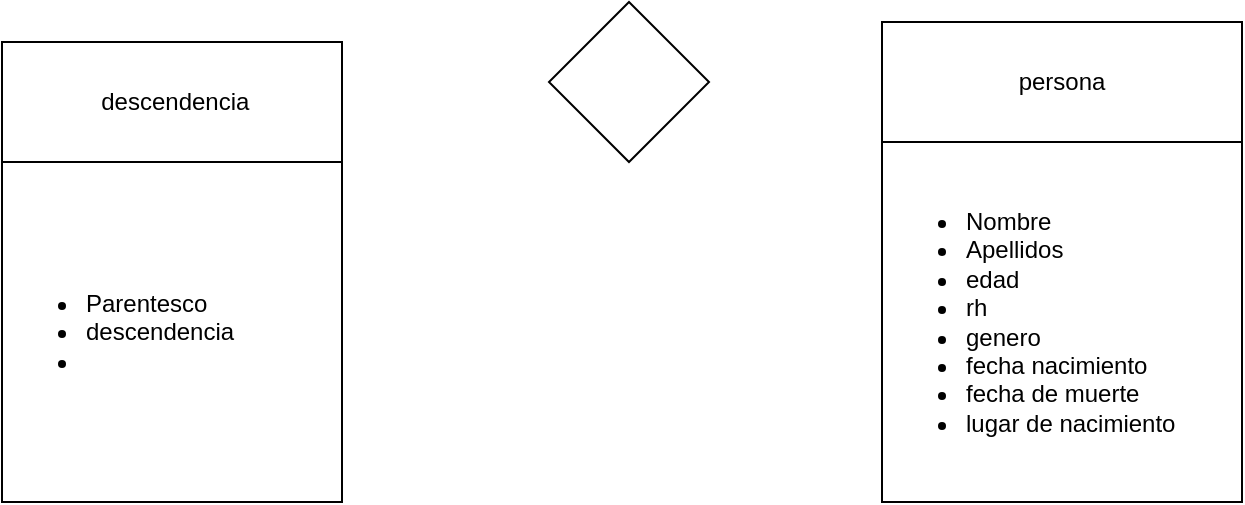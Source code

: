 <mxfile version="20.8.23" type="github">
  <diagram name="Página-1" id="nzzyqEEUkfmo-A8qoDmg">
    <mxGraphModel dx="1434" dy="796" grid="1" gridSize="10" guides="1" tooltips="1" connect="1" arrows="1" fold="1" page="1" pageScale="1" pageWidth="827" pageHeight="1169" math="0" shadow="0">
      <root>
        <mxCell id="0" />
        <mxCell id="1" parent="0" />
        <mxCell id="xMKiP37m7BUd31Z4AV8u-1" value="&amp;nbsp;descendencia" style="rounded=0;whiteSpace=wrap;html=1;" vertex="1" parent="1">
          <mxGeometry x="140" y="90" width="170" height="60" as="geometry" />
        </mxCell>
        <mxCell id="xMKiP37m7BUd31Z4AV8u-2" value="persona" style="rounded=0;whiteSpace=wrap;html=1;glass=0;shadow=0;" vertex="1" parent="1">
          <mxGeometry x="580" y="80" width="180" height="60" as="geometry" />
        </mxCell>
        <mxCell id="xMKiP37m7BUd31Z4AV8u-3" value="" style="rhombus;whiteSpace=wrap;html=1;" vertex="1" parent="1">
          <mxGeometry x="413.5" y="70" width="80" height="80" as="geometry" />
        </mxCell>
        <mxCell id="xMKiP37m7BUd31Z4AV8u-12" value="&lt;ul&gt;&lt;li&gt;Nombre&lt;/li&gt;&lt;li&gt;Apellidos&lt;/li&gt;&lt;li&gt;edad&lt;/li&gt;&lt;li&gt;rh&lt;/li&gt;&lt;li&gt;genero&lt;/li&gt;&lt;li&gt;fecha nacimiento&lt;/li&gt;&lt;li&gt;fecha de muerte&lt;/li&gt;&lt;li&gt;lugar de nacimiento&lt;/li&gt;&lt;/ul&gt;" style="whiteSpace=wrap;html=1;aspect=fixed;rounded=0;shadow=0;glass=0;sketch=0;align=left;" vertex="1" parent="1">
          <mxGeometry x="580" y="140" width="180" height="180" as="geometry" />
        </mxCell>
        <mxCell id="xMKiP37m7BUd31Z4AV8u-13" value="&lt;ul&gt;&lt;li&gt;Parentesco&lt;/li&gt;&lt;li&gt;descendencia&lt;/li&gt;&lt;li&gt;&lt;br&gt;&lt;/li&gt;&lt;/ul&gt;" style="whiteSpace=wrap;html=1;aspect=fixed;rounded=0;shadow=0;glass=0;sketch=0;align=left;" vertex="1" parent="1">
          <mxGeometry x="140" y="150" width="170" height="170" as="geometry" />
        </mxCell>
      </root>
    </mxGraphModel>
  </diagram>
</mxfile>
